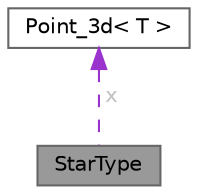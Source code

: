 digraph "StarType"
{
 // LATEX_PDF_SIZE
  bgcolor="transparent";
  edge [fontname=Helvetica,fontsize=10,labelfontname=Helvetica,labelfontsize=10];
  node [fontname=Helvetica,fontsize=10,shape=box,height=0.2,width=0.4];
  Node1 [id="Node000001",label="StarType",height=0.2,width=0.4,color="gray40", fillcolor="grey60", style="filled", fontcolor="black",tooltip="Atomic data class for stars with different masses."];
  Node2 -> Node1 [id="edge2_Node000001_Node000002",dir="back",color="darkorchid3",style="dashed",tooltip=" ",label=" x",fontcolor="grey" ];
  Node2 [id="Node000002",label="Point_3d\< T \>",height=0.2,width=0.4,color="gray40", fillcolor="white", style="filled",URL="$struct_point__3d.html",tooltip="Class for representing points or vectors in 3 dimensions. Not that the dereferencing operator is over..."];
}
